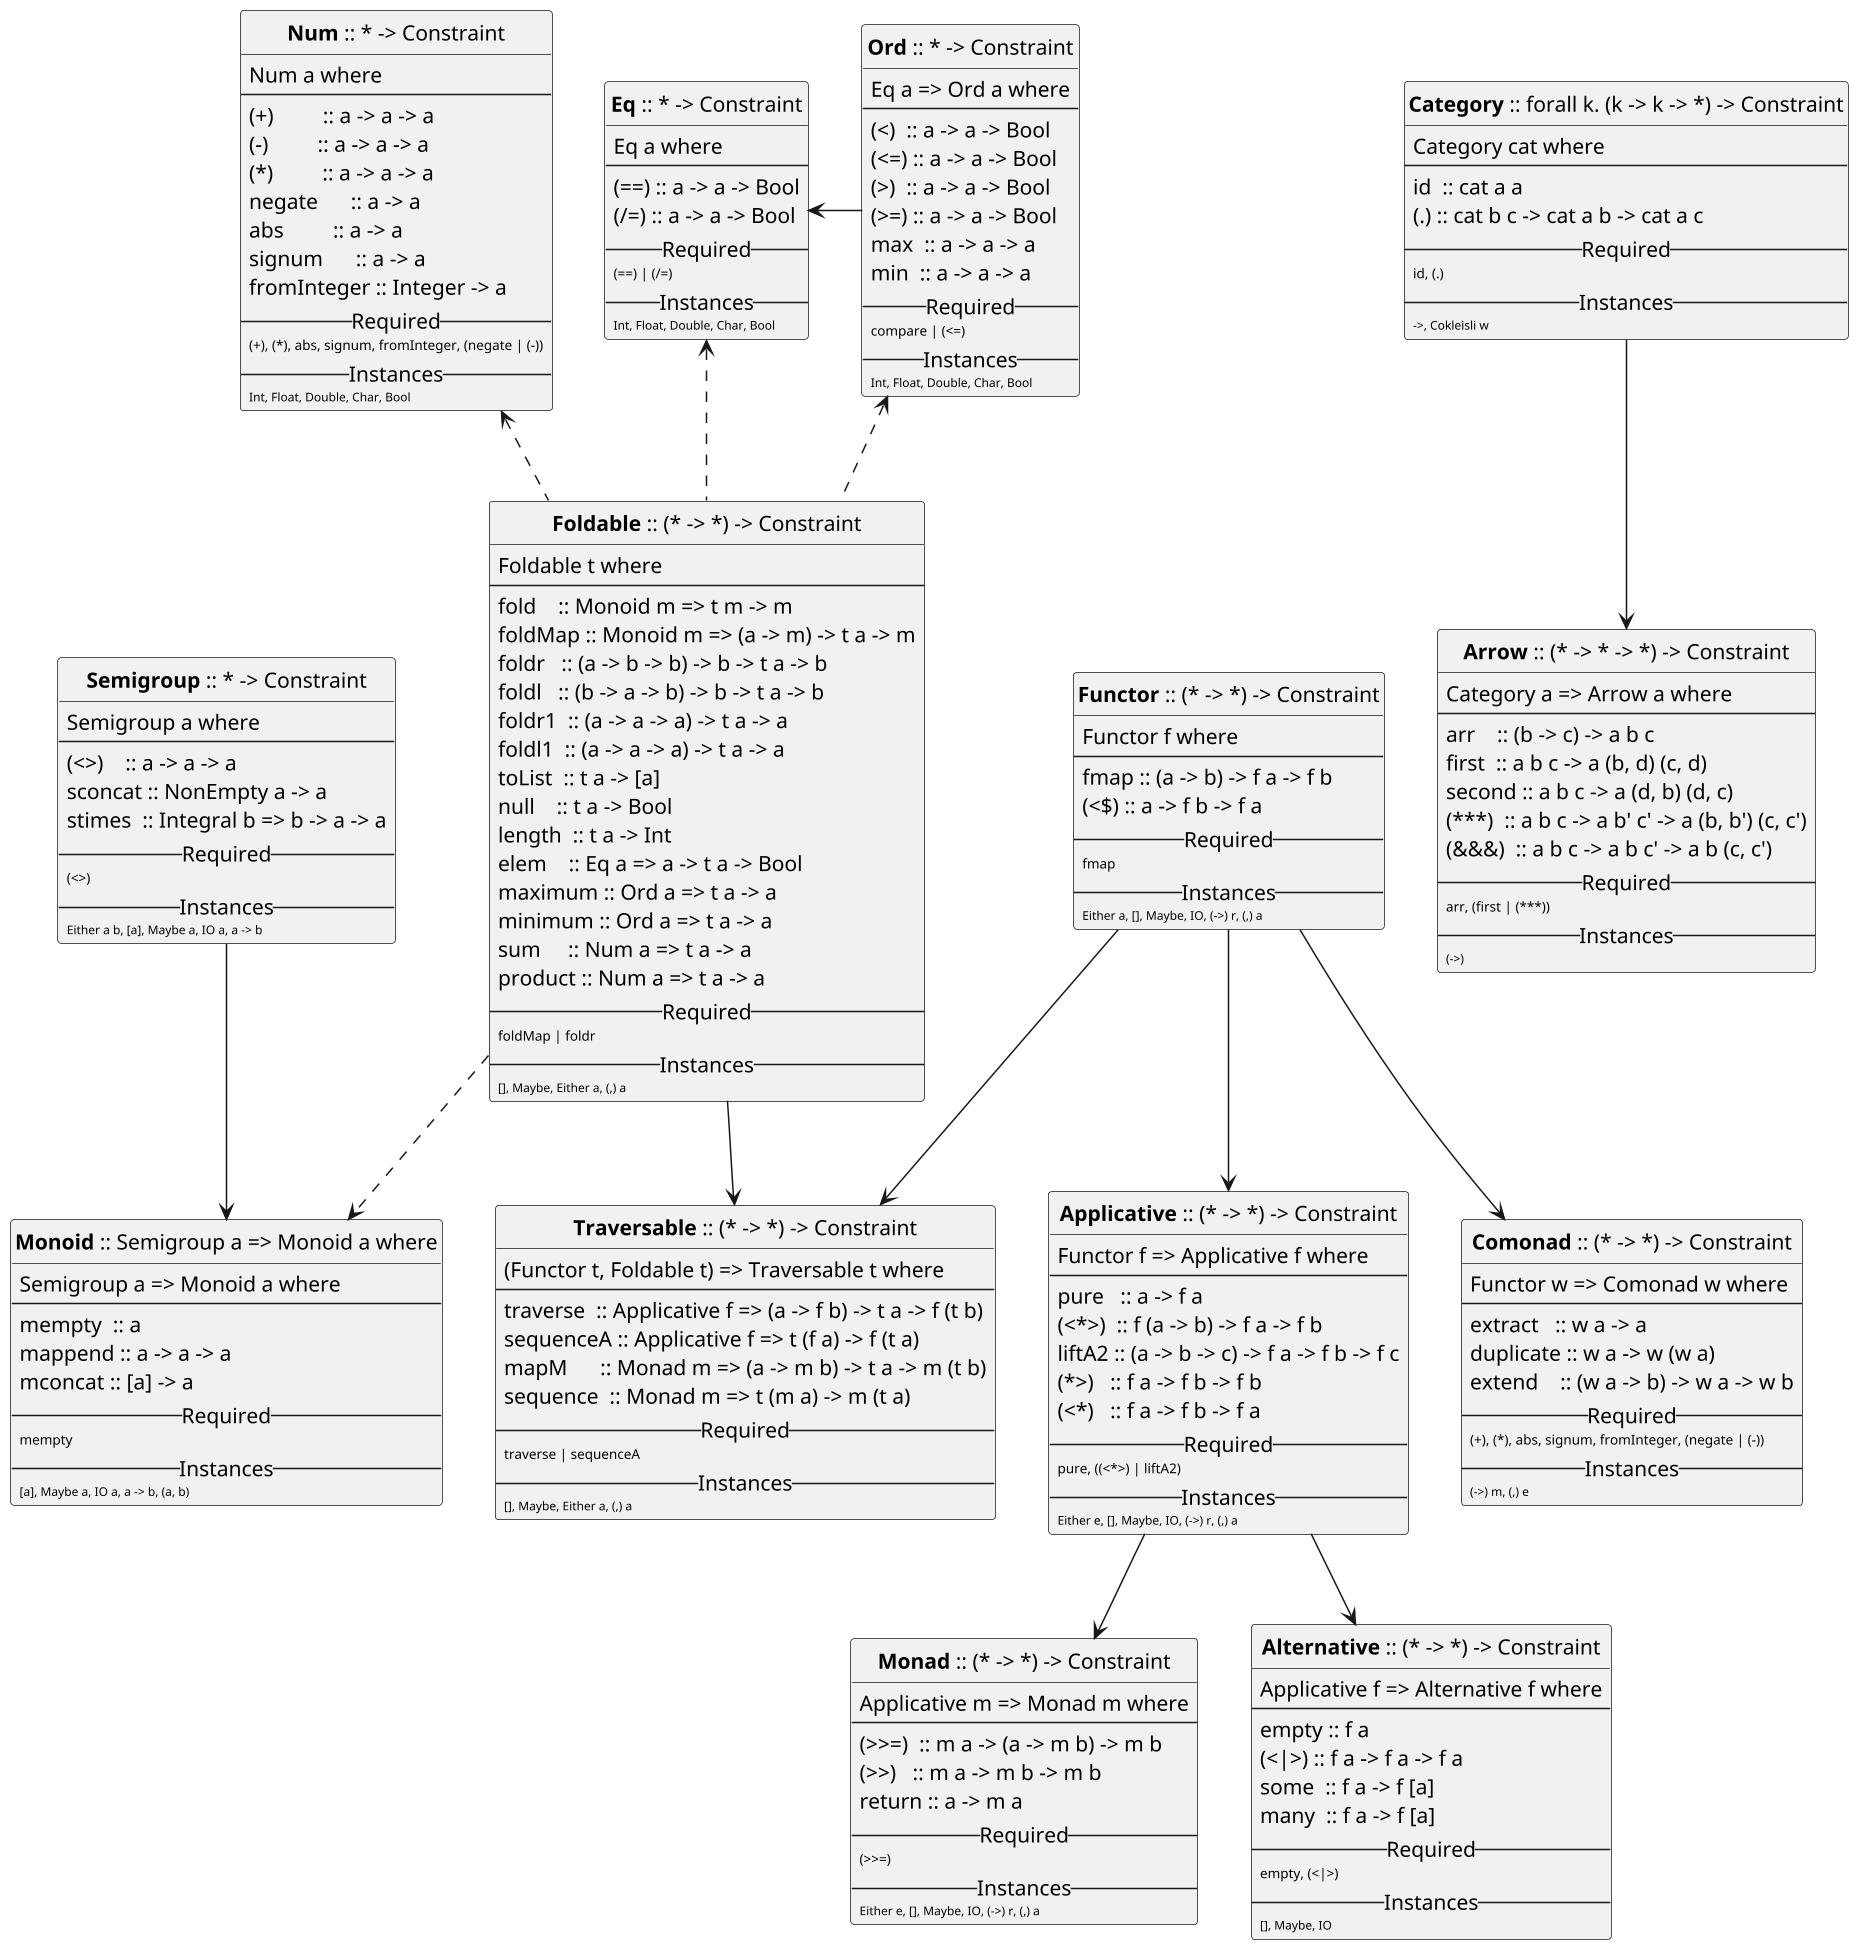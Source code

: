 @startuml
hide circle
hide method

skinparam defaultFontColor black
skinparam defaultFontName "Source Code Pro"

scale 1.5

class Eq as "**Eq** :: * -> Constraint"
class Ord as "**Ord** :: * -> Constraint"
class Num as "**Num** :: * -> Constraint"
class Semigroup as "**Semigroup** :: * -> Constraint"
class Monoid as "**Monoid** :: Semigroup a => Monoid a where"
class Functor as "**Functor** :: (* -> *) -> Constraint"
class Foldable as "**Foldable** :: (* -> *) -> Constraint"
class Traversable as "**Traversable** :: (* -> *) -> Constraint"
class Applicative as "**Applicative** :: (* -> *) -> Constraint"
class Comonad as "**Comonad** :: (* -> *) -> Constraint"
class Category as "**Category** :: forall k. (k -> k -> *) -> Constraint"
class Arrow as "**Arrow** :: (* -> * -> *) -> Constraint"
class Monad as "**Monad** :: (* -> *) -> Constraint"
class Alternative as "**Alternative** :: (* -> *) -> Constraint"

class Eq {
        <size:14>Eq a where</size>
        ---
        (==) :: a -> a -> Bool
        (/=) :: a -> a -> Bool
        --Required--
        <size:9>(==) | (/=)</size>
        --Instances--
        <size:8>Int, Float, Double, Char, Bool</size>
}

Ord --left> Eq

class Ord {
        <size:14>Eq a => Ord a where</size>
        ---
        (<)  :: a -> a -> Bool
        (<=) :: a -> a -> Bool
        (>)  :: a -> a -> Bool
        (>=) :: a -> a -> Bool
        max  :: a -> a -> a
        min  :: a -> a -> a
        --Required--
        <size:9>compare | (<=)</size>
        --Instances--
        <size:8>Int, Float, Double, Char, Bool</size>
}

class Num {
        <size:14>Num a where</size>
        ---
        (+)         :: a -> a -> a
        (-)         :: a -> a -> a
        (*)         :: a -> a -> a
        negate      :: a -> a
        abs         :: a -> a
        signum      :: a -> a
        fromInteger :: Integer -> a
        --Required--
        <size:9>(+), (*), abs, signum, fromInteger, (negate | (-))</size>
        --Instances--
        <size:8>Int, Float, Double, Char, Bool</size>
}


Functor --> Traversable
Functor --> Applicative
Functor --> Comonad

class Functor {
        <size:14>Functor f where</size>
        ---
        fmap :: (a -> b) -> f a -> f b
        (<$) :: a -> f b -> f a
        --Required--
        <size:9>fmap</size>
        --Instances--
        <size:8>Either a, [], Maybe, IO, (->) r, (,) a</size>
}

class Comonad {
        <size:14>Functor w => Comonad w where</size>
        ---
        extract   :: w a -> a
        duplicate :: w a -> w (w a)
        extend    :: (w a -> b) -> w a -> w b
        --Required--
        <size:9>(+), (*), abs, signum, fromInteger, (negate | (-))</size>
        --Instances--
        <size:8>(->) m, (,) e</size>
}


Semigroup --> Monoid

class Semigroup {
        <size:14>Semigroup a where</size>
        ---
        (<>)    :: a -> a -> a
        sconcat :: NonEmpty a -> a
        stimes  :: Integral b => b -> a -> a
        --Required--
        <size:9>(<>)</size>
        --Instances--
        <size:8>Either a b, [a], Maybe a, IO a, a -> b</size>
}


Applicative --> Alternative
Applicative --> Monad

class Applicative {
        <size:14>Functor f => Applicative f where</size>
        ---
        pure   :: a -> f a
        (<*>)  :: f (a -> b) -> f a -> f b
        liftA2 :: (a -> b -> c) -> f a -> f b -> f c
        (*>)   :: f a -> f b -> f b
        (<*)   :: f a -> f b -> f a
        --Required--
        <size:9>pure, ((<*>) | liftA2)</size>
        --Instances--
        <size:8>Either e, [], Maybe, IO, (->) r, (,) a</size>
}


class Monoid {
        <size:14>Semigroup a => Monoid a where</size>
        ---
        mempty  :: a
        mappend :: a -> a -> a
        mconcat :: [a] -> a
        --Required--
        <size:9>mempty</size>
        --Instances--
        <size:8>[a], Maybe a, IO a, a -> b, (a, b)</size>
}


Category --> Arrow

Foldable --> Traversable
Foldable ..> Monoid
Foldable ..up> Eq
Foldable ..up> Ord
Foldable ..up> Num

class Foldable {
        <size:14>Foldable t where</size>
        ---
        fold    :: Monoid m => t m -> m
        foldMap :: Monoid m => (a -> m) -> t a -> m
        foldr   :: (a -> b -> b) -> b -> t a -> b
        foldl   :: (b -> a -> b) -> b -> t a -> b
        foldr1  :: (a -> a -> a) -> t a -> a
        foldl1  :: (a -> a -> a) -> t a -> a
        toList  :: t a -> [a]
        null    :: t a -> Bool
        length  :: t a -> Int
        elem    :: Eq a => a -> t a -> Bool
        maximum :: Ord a => t a -> a
        minimum :: Ord a => t a -> a
        sum     :: Num a => t a -> a
        product :: Num a => t a -> a
        --Required--
        <size:9>foldMap | foldr</size>
        --Instances--
        <size:8>[], Maybe, Either a, (,) a</size>
}

' Monad --> MonadFix
' Monad --> MonadPlus
' Monad -> ArrowApply

class Monad {
        <size:14>Applicative m => Monad m where</size>
        ---
        (>>=)  :: m a -> (a -> m b) -> m b
        (>>)   :: m a -> m b -> m b
        return :: a -> m a
        --Required--
        <size:9>(>>=)</size>
        --Instances--
        <size:8>Either e, [], Maybe, IO, (->) r, (,) a</size>
}

class Traversable {
        (<size:14>Functor t, Foldable t) => Traversable t where</size>
        ---
        traverse  :: Applicative f => (a -> f b) -> t a -> f (t b)
        sequenceA :: Applicative f => t (f a) -> f (t a)
        mapM      :: Monad m => (a -> m b) -> t a -> m (t b)
        sequence  :: Monad m => t (m a) -> m (t a)
        --Required--
        <size:9>traverse | sequenceA</size>
        --Instances--
        <size:8>[], Maybe, Either a, (,) a</size>
}

class Alternative {
        <size:14>Applicative f => Alternative f where</size>
        ---
        empty :: f a
        (<|>) :: f a -> f a -> f a
        some  :: f a -> f [a]
        many  :: f a -> f [a]
        --Required--
        <size:9>empty, (<|>)</size>
        --Instances--
        <size:8>[], Maybe, IO</size>
}

class Category {
        <size:14>Category cat where</size>
        ---
        id  :: cat a a
        (.) :: cat b c -> cat a b -> cat a c
        --Required--
        <size:9>id, (.)</size>
        --Instances--
        <size:8>->, Cokleisli w</size>
}

/'
 ' Arrow --> ArrowApply
 ' Arrow --> ArrowChoice
 ' Arrow --> ArrowLoop
 ' Arrow --> ArrowZero
 '/

class Arrow {
        <size:14>Category a => Arrow a where</size>
        ---
        arr    :: (b -> c) -> a b c
        first  :: a b c -> a (b, d) (c, d)
        second :: a b c -> a (d, b) (d, c)
        (***)  :: a b c -> a b' c' -> a (b, b') (c, c')
        (&&&)  :: a b c -> a b c' -> a b (c, c')
        --Required--
        <size:9>arr, (first | (***))</size>
        --Instances--
        <size:8>(->)</size>
}

/'
 ' ArrowZero -left-> ArrowPlus
 '/
@enduml
